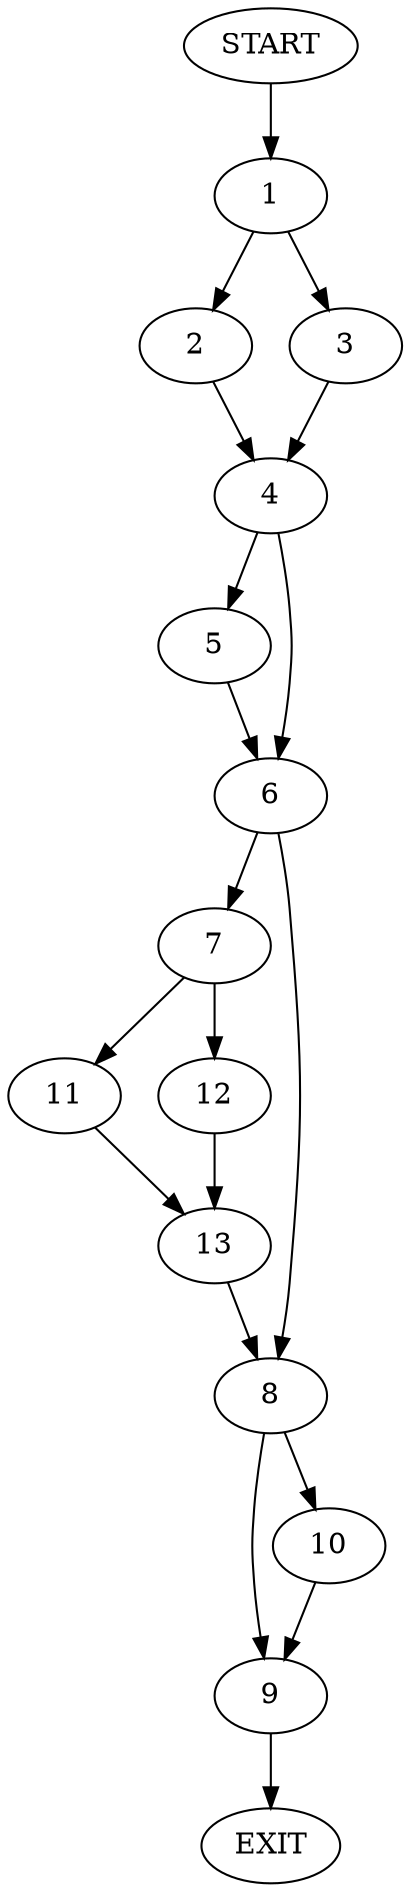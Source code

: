 digraph {
0 [label="START"]
14 [label="EXIT"]
0 -> 1
1 -> 2
1 -> 3
2 -> 4
3 -> 4
4 -> 5
4 -> 6
5 -> 6
6 -> 7
6 -> 8
8 -> 9
8 -> 10
7 -> 11
7 -> 12
12 -> 13
11 -> 13
13 -> 8
10 -> 9
9 -> 14
}
